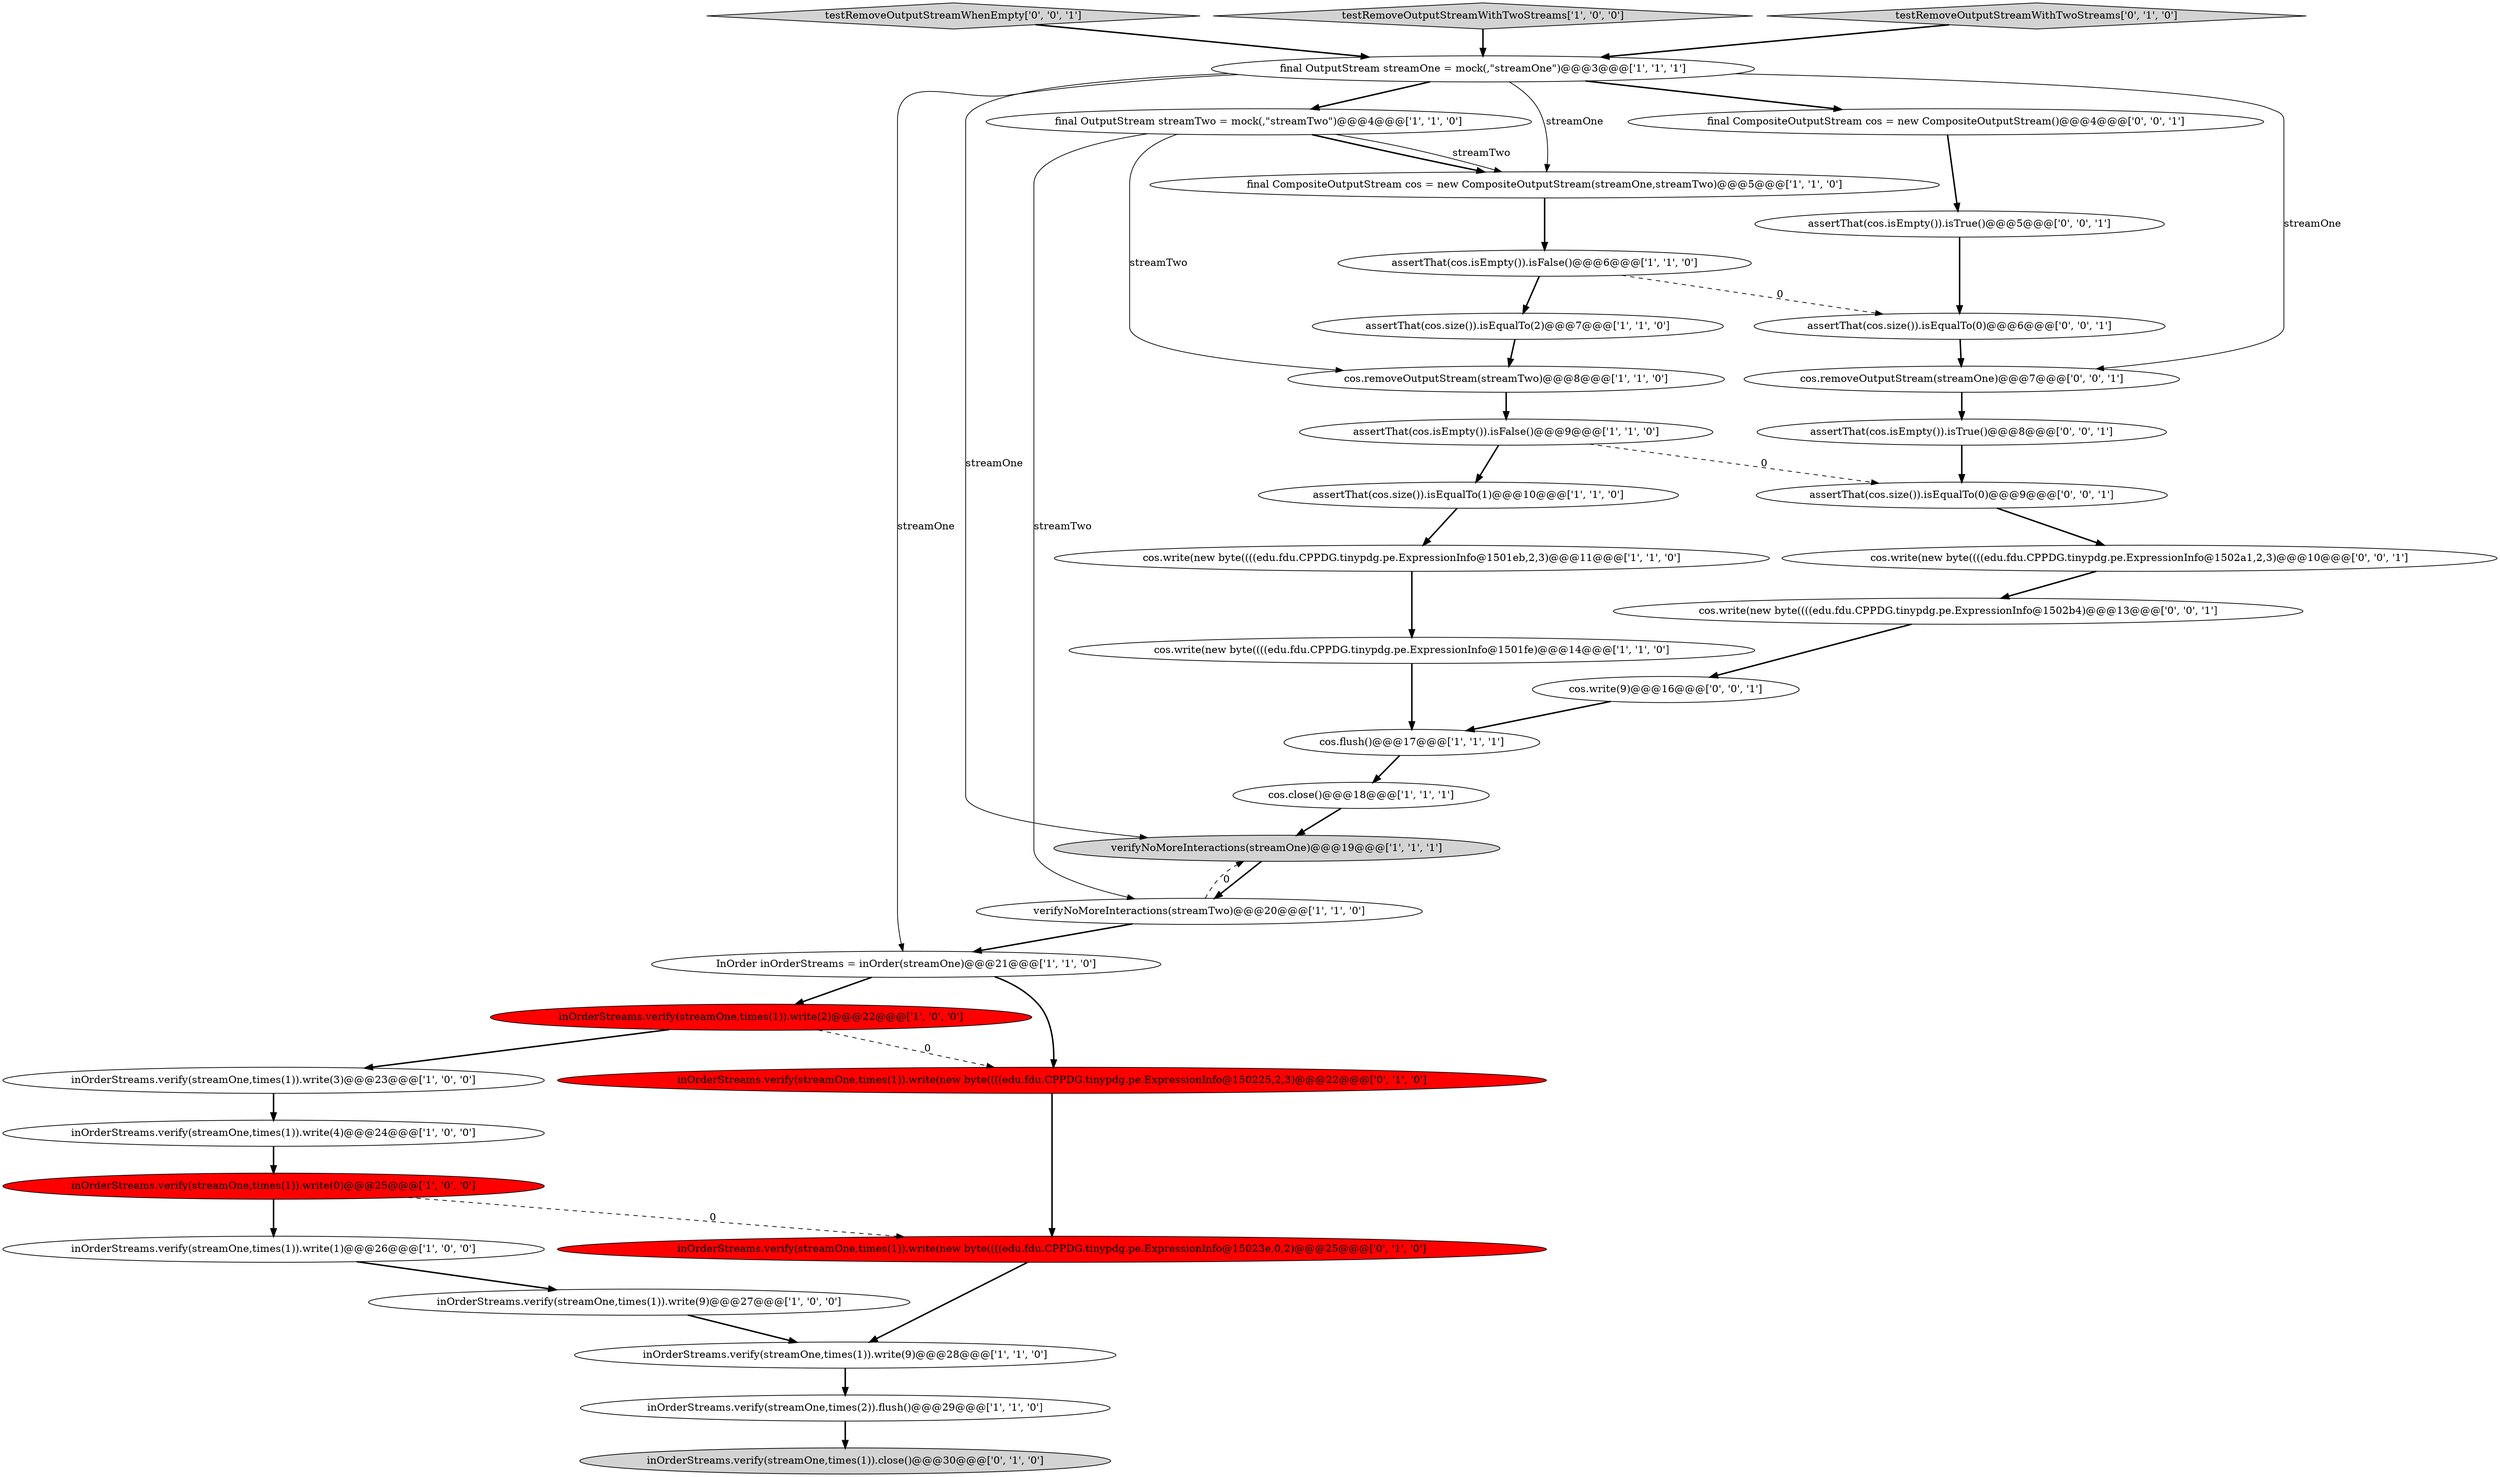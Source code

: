 digraph {
32 [style = filled, label = "assertThat(cos.size()).isEqualTo(0)@@@9@@@['0', '0', '1']", fillcolor = white, shape = ellipse image = "AAA0AAABBB3BBB"];
9 [style = filled, label = "verifyNoMoreInteractions(streamTwo)@@@20@@@['1', '1', '0']", fillcolor = white, shape = ellipse image = "AAA0AAABBB1BBB"];
33 [style = filled, label = "final CompositeOutputStream cos = new CompositeOutputStream()@@@4@@@['0', '0', '1']", fillcolor = white, shape = ellipse image = "AAA0AAABBB3BBB"];
27 [style = filled, label = "inOrderStreams.verify(streamOne,times(1)).write(new byte((((edu.fdu.CPPDG.tinypdg.pe.ExpressionInfo@15023e,0,2)@@@25@@@['0', '1', '0']", fillcolor = red, shape = ellipse image = "AAA1AAABBB2BBB"];
34 [style = filled, label = "assertThat(cos.isEmpty()).isTrue()@@@5@@@['0', '0', '1']", fillcolor = white, shape = ellipse image = "AAA0AAABBB3BBB"];
37 [style = filled, label = "cos.removeOutputStream(streamOne)@@@7@@@['0', '0', '1']", fillcolor = white, shape = ellipse image = "AAA0AAABBB3BBB"];
25 [style = filled, label = "inOrderStreams.verify(streamOne,times(1)).close()@@@30@@@['0', '1', '0']", fillcolor = lightgray, shape = ellipse image = "AAA0AAABBB2BBB"];
28 [style = filled, label = "testRemoveOutputStreamWhenEmpty['0', '0', '1']", fillcolor = lightgray, shape = diamond image = "AAA0AAABBB3BBB"];
21 [style = filled, label = "final OutputStream streamOne = mock(,\"streamOne\")@@@3@@@['1', '1', '1']", fillcolor = white, shape = ellipse image = "AAA0AAABBB1BBB"];
2 [style = filled, label = "testRemoveOutputStreamWithTwoStreams['1', '0', '0']", fillcolor = lightgray, shape = diamond image = "AAA0AAABBB1BBB"];
6 [style = filled, label = "assertThat(cos.isEmpty()).isFalse()@@@6@@@['1', '1', '0']", fillcolor = white, shape = ellipse image = "AAA0AAABBB1BBB"];
14 [style = filled, label = "inOrderStreams.verify(streamOne,times(1)).write(4)@@@24@@@['1', '0', '0']", fillcolor = white, shape = ellipse image = "AAA0AAABBB1BBB"];
22 [style = filled, label = "inOrderStreams.verify(streamOne,times(1)).write(2)@@@22@@@['1', '0', '0']", fillcolor = red, shape = ellipse image = "AAA1AAABBB1BBB"];
11 [style = filled, label = "cos.removeOutputStream(streamTwo)@@@8@@@['1', '1', '0']", fillcolor = white, shape = ellipse image = "AAA0AAABBB1BBB"];
15 [style = filled, label = "inOrderStreams.verify(streamOne,times(1)).write(1)@@@26@@@['1', '0', '0']", fillcolor = white, shape = ellipse image = "AAA0AAABBB1BBB"];
1 [style = filled, label = "verifyNoMoreInteractions(streamOne)@@@19@@@['1', '1', '1']", fillcolor = lightgray, shape = ellipse image = "AAA0AAABBB1BBB"];
0 [style = filled, label = "cos.close()@@@18@@@['1', '1', '1']", fillcolor = white, shape = ellipse image = "AAA0AAABBB1BBB"];
20 [style = filled, label = "assertThat(cos.size()).isEqualTo(2)@@@7@@@['1', '1', '0']", fillcolor = white, shape = ellipse image = "AAA0AAABBB1BBB"];
18 [style = filled, label = "assertThat(cos.size()).isEqualTo(1)@@@10@@@['1', '1', '0']", fillcolor = white, shape = ellipse image = "AAA0AAABBB1BBB"];
31 [style = filled, label = "assertThat(cos.isEmpty()).isTrue()@@@8@@@['0', '0', '1']", fillcolor = white, shape = ellipse image = "AAA0AAABBB3BBB"];
4 [style = filled, label = "inOrderStreams.verify(streamOne,times(1)).write(9)@@@27@@@['1', '0', '0']", fillcolor = white, shape = ellipse image = "AAA0AAABBB1BBB"];
29 [style = filled, label = "assertThat(cos.size()).isEqualTo(0)@@@6@@@['0', '0', '1']", fillcolor = white, shape = ellipse image = "AAA0AAABBB3BBB"];
16 [style = filled, label = "assertThat(cos.isEmpty()).isFalse()@@@9@@@['1', '1', '0']", fillcolor = white, shape = ellipse image = "AAA0AAABBB1BBB"];
13 [style = filled, label = "inOrderStreams.verify(streamOne,times(1)).write(0)@@@25@@@['1', '0', '0']", fillcolor = red, shape = ellipse image = "AAA1AAABBB1BBB"];
10 [style = filled, label = "cos.write(new byte((((edu.fdu.CPPDG.tinypdg.pe.ExpressionInfo@1501eb,2,3)@@@11@@@['1', '1', '0']", fillcolor = white, shape = ellipse image = "AAA0AAABBB1BBB"];
8 [style = filled, label = "cos.flush()@@@17@@@['1', '1', '1']", fillcolor = white, shape = ellipse image = "AAA0AAABBB1BBB"];
23 [style = filled, label = "inOrderStreams.verify(streamOne,times(2)).flush()@@@29@@@['1', '1', '0']", fillcolor = white, shape = ellipse image = "AAA0AAABBB1BBB"];
26 [style = filled, label = "testRemoveOutputStreamWithTwoStreams['0', '1', '0']", fillcolor = lightgray, shape = diamond image = "AAA0AAABBB2BBB"];
3 [style = filled, label = "final CompositeOutputStream cos = new CompositeOutputStream(streamOne,streamTwo)@@@5@@@['1', '1', '0']", fillcolor = white, shape = ellipse image = "AAA0AAABBB1BBB"];
7 [style = filled, label = "InOrder inOrderStreams = inOrder(streamOne)@@@21@@@['1', '1', '0']", fillcolor = white, shape = ellipse image = "AAA0AAABBB1BBB"];
12 [style = filled, label = "cos.write(new byte((((edu.fdu.CPPDG.tinypdg.pe.ExpressionInfo@1501fe)@@@14@@@['1', '1', '0']", fillcolor = white, shape = ellipse image = "AAA0AAABBB1BBB"];
17 [style = filled, label = "inOrderStreams.verify(streamOne,times(1)).write(9)@@@28@@@['1', '1', '0']", fillcolor = white, shape = ellipse image = "AAA0AAABBB1BBB"];
30 [style = filled, label = "cos.write(new byte((((edu.fdu.CPPDG.tinypdg.pe.ExpressionInfo@1502b4)@@@13@@@['0', '0', '1']", fillcolor = white, shape = ellipse image = "AAA0AAABBB3BBB"];
5 [style = filled, label = "final OutputStream streamTwo = mock(,\"streamTwo\")@@@4@@@['1', '1', '0']", fillcolor = white, shape = ellipse image = "AAA0AAABBB1BBB"];
19 [style = filled, label = "inOrderStreams.verify(streamOne,times(1)).write(3)@@@23@@@['1', '0', '0']", fillcolor = white, shape = ellipse image = "AAA0AAABBB1BBB"];
35 [style = filled, label = "cos.write(9)@@@16@@@['0', '0', '1']", fillcolor = white, shape = ellipse image = "AAA0AAABBB3BBB"];
24 [style = filled, label = "inOrderStreams.verify(streamOne,times(1)).write(new byte((((edu.fdu.CPPDG.tinypdg.pe.ExpressionInfo@150225,2,3)@@@22@@@['0', '1', '0']", fillcolor = red, shape = ellipse image = "AAA1AAABBB2BBB"];
36 [style = filled, label = "cos.write(new byte((((edu.fdu.CPPDG.tinypdg.pe.ExpressionInfo@1502a1,2,3)@@@10@@@['0', '0', '1']", fillcolor = white, shape = ellipse image = "AAA0AAABBB3BBB"];
5->3 [style = bold, label=""];
11->16 [style = bold, label=""];
34->29 [style = bold, label=""];
23->25 [style = bold, label=""];
16->18 [style = bold, label=""];
16->32 [style = dashed, label="0"];
4->17 [style = bold, label=""];
22->19 [style = bold, label=""];
31->32 [style = bold, label=""];
21->33 [style = bold, label=""];
3->6 [style = bold, label=""];
29->37 [style = bold, label=""];
9->7 [style = bold, label=""];
17->23 [style = bold, label=""];
1->9 [style = bold, label=""];
22->24 [style = dashed, label="0"];
26->21 [style = bold, label=""];
9->1 [style = dashed, label="0"];
8->0 [style = bold, label=""];
6->20 [style = bold, label=""];
21->5 [style = bold, label=""];
7->22 [style = bold, label=""];
36->30 [style = bold, label=""];
7->24 [style = bold, label=""];
5->9 [style = solid, label="streamTwo"];
28->21 [style = bold, label=""];
6->29 [style = dashed, label="0"];
19->14 [style = bold, label=""];
30->35 [style = bold, label=""];
18->10 [style = bold, label=""];
13->27 [style = dashed, label="0"];
37->31 [style = bold, label=""];
10->12 [style = bold, label=""];
12->8 [style = bold, label=""];
0->1 [style = bold, label=""];
2->21 [style = bold, label=""];
5->11 [style = solid, label="streamTwo"];
21->37 [style = solid, label="streamOne"];
15->4 [style = bold, label=""];
27->17 [style = bold, label=""];
35->8 [style = bold, label=""];
21->3 [style = solid, label="streamOne"];
21->1 [style = solid, label="streamOne"];
32->36 [style = bold, label=""];
13->15 [style = bold, label=""];
14->13 [style = bold, label=""];
33->34 [style = bold, label=""];
24->27 [style = bold, label=""];
5->3 [style = solid, label="streamTwo"];
21->7 [style = solid, label="streamOne"];
20->11 [style = bold, label=""];
}
